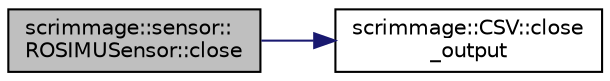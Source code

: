 digraph "scrimmage::sensor::ROSIMUSensor::close"
{
 // LATEX_PDF_SIZE
  edge [fontname="Helvetica",fontsize="10",labelfontname="Helvetica",labelfontsize="10"];
  node [fontname="Helvetica",fontsize="10",shape=record];
  rankdir="LR";
  Node1 [label="scrimmage::sensor::\lROSIMUSensor::close",height=0.2,width=0.4,color="black", fillcolor="grey75", style="filled", fontcolor="black",tooltip=" "];
  Node1 -> Node2 [color="midnightblue",fontsize="10",style="solid",fontname="Helvetica"];
  Node2 [label="scrimmage::CSV::close\l_output",height=0.2,width=0.4,color="black", fillcolor="white", style="filled",URL="$classscrimmage_1_1CSV.html#a904ae6ea430adfa9a9a334b7f1cdb8ea",tooltip=" "];
}
